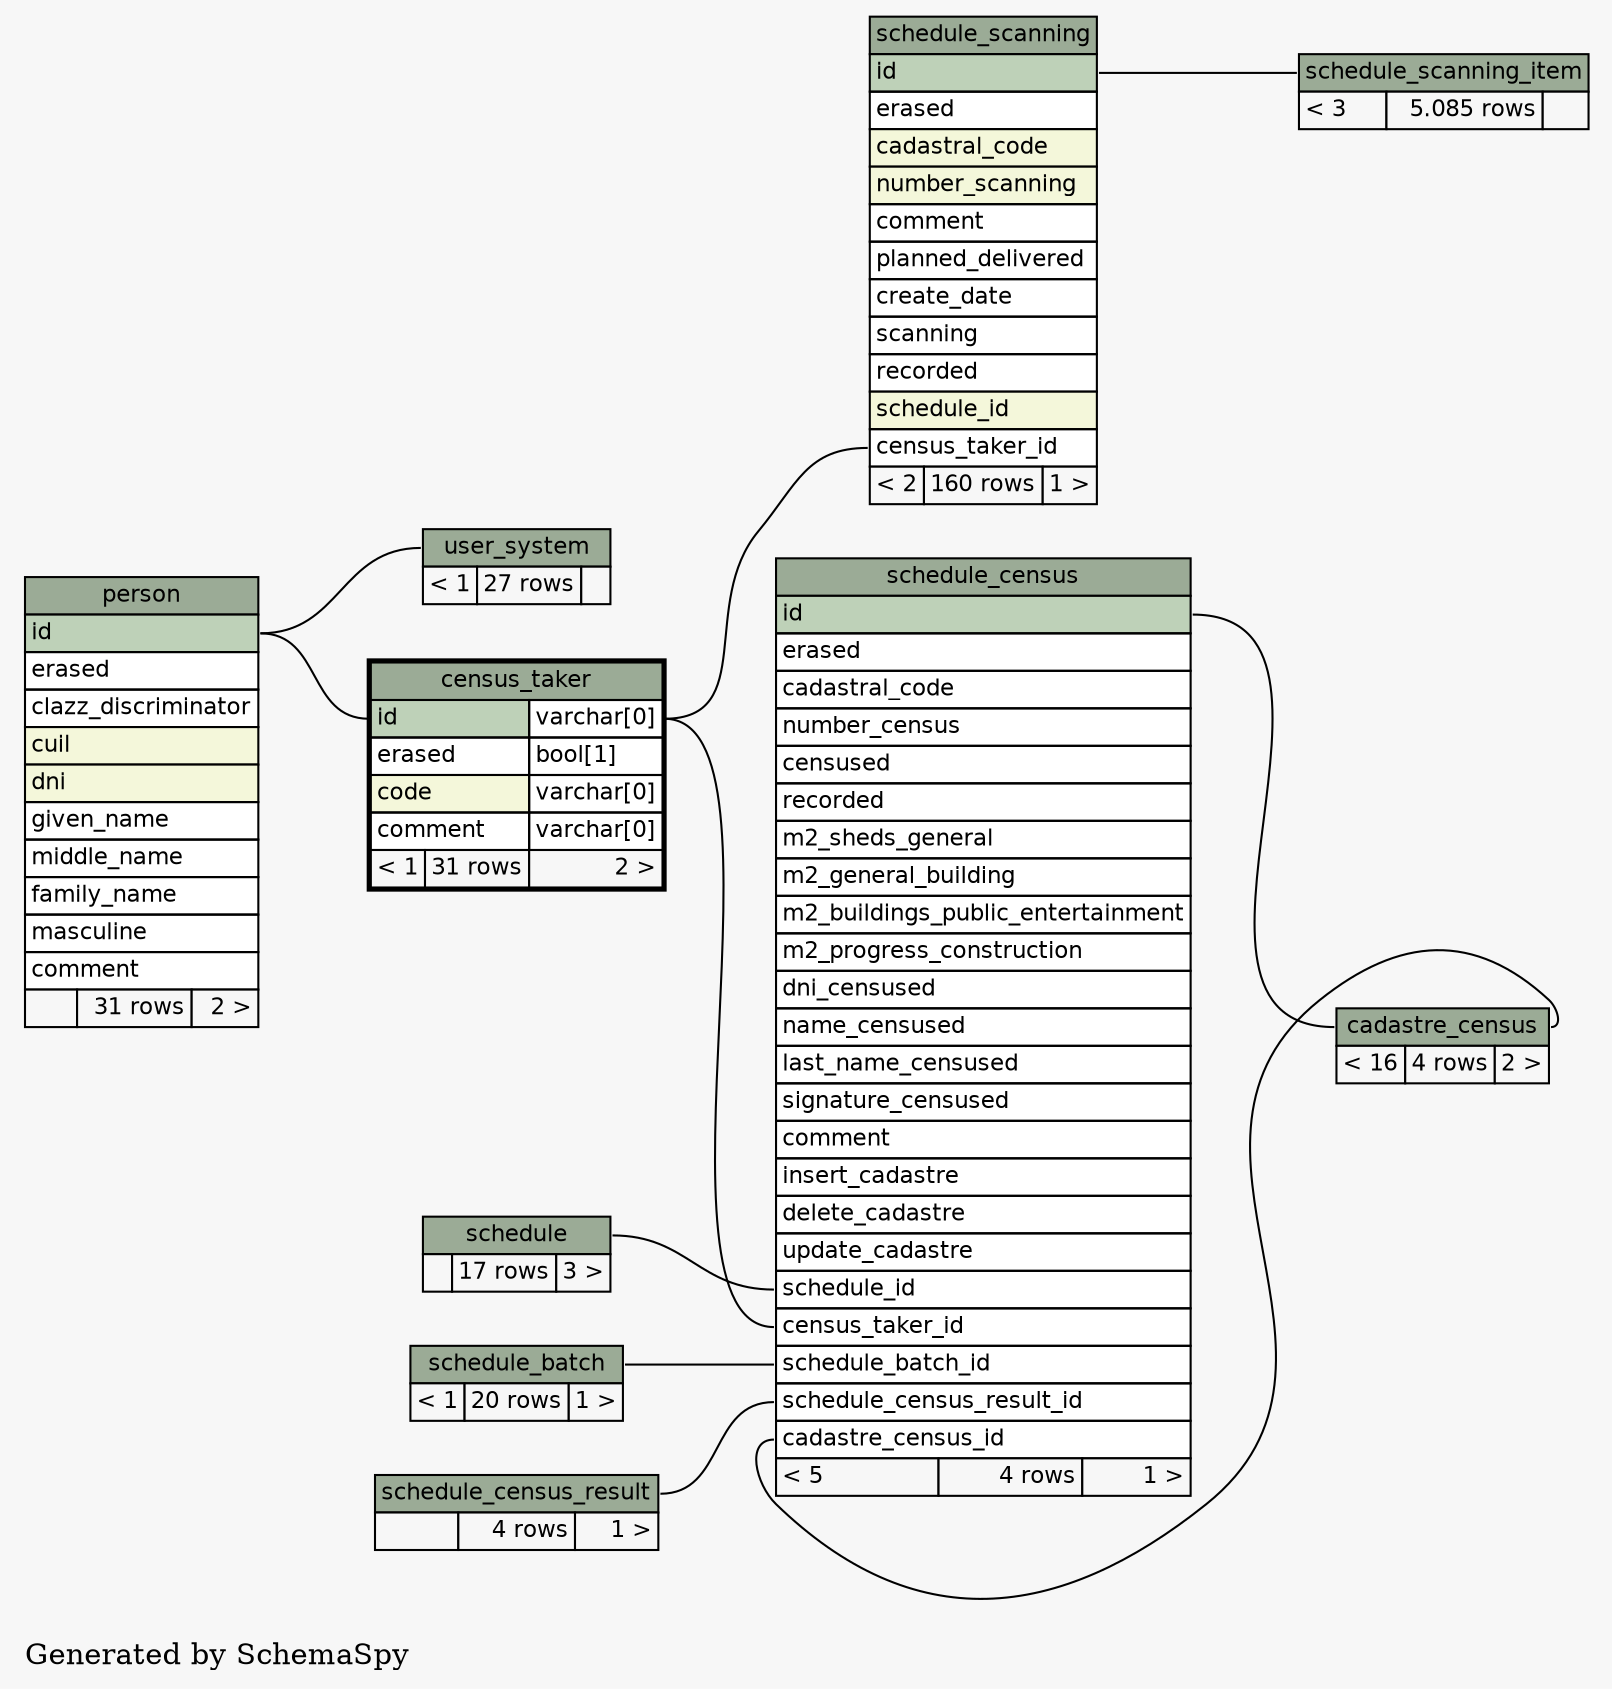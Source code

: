 // dot 2.38.0 on Linux 4.10.0-32-generic
digraph "twoDegreesRelationshipsGraph" {
  graph [
    rankdir="RL"
    bgcolor="#f7f7f7"
    label="\nGenerated by SchemaSpy"
    labeljust="l"
  ];
  node [
    fontname="Helvetica"
    fontsize="11"
    shape="plaintext"
  ];
  edge [
    arrowsize="0.8"
  ];
  "cadastre_census":"cadastre_census.heading":w -> "schedule_census":"id":e [arrowtail=crowodot arrowhead=none];
  "census_taker":"id":w -> "person":"id":e [arrowtail=tee arrowhead=none];
  "schedule_census":"cadastre_census_id":w -> "cadastre_census":"cadastre_census.heading":e [arrowtail=crowtee arrowhead=none];
  "schedule_census":"census_taker_id":w -> "census_taker":"id.type":e [arrowtail=crowtee arrowhead=none];
  "schedule_census":"schedule_batch_id":w -> "schedule_batch":"schedule_batch.heading":e [arrowtail=crowodot arrowhead=none];
  "schedule_census":"schedule_census_result_id":w -> "schedule_census_result":"schedule_census_result.heading":e [arrowtail=crowtee arrowhead=none];
  "schedule_census":"schedule_id":w -> "schedule":"schedule.heading":e [arrowtail=crowtee arrowhead=none];
  "schedule_scanning":"census_taker_id":w -> "census_taker":"id.type":e [arrowtail=crowtee arrowhead=none];
  "schedule_scanning_item":"schedule_scanning_item.heading":w -> "schedule_scanning":"id":e [arrowtail=crowtee arrowhead=none];
  "user_system":"user_system.heading":w -> "person":"id":e [arrowtail=tee arrowhead=none];
  "cadastre_census" [
    label=<
    <TABLE BORDER="0" CELLBORDER="1" CELLSPACING="0" BGCOLOR="#ffffff">
      <TR><TD PORT="cadastre_census.heading" COLSPAN="3" BGCOLOR="#9bab96" ALIGN="CENTER">cadastre_census</TD></TR>
      <TR><TD ALIGN="LEFT" BGCOLOR="#f7f7f7">&lt; 16</TD><TD ALIGN="RIGHT" BGCOLOR="#f7f7f7">4 rows</TD><TD ALIGN="RIGHT" BGCOLOR="#f7f7f7">2 &gt;</TD></TR>
    </TABLE>>
    URL="cadastre_census.html#graph"
    tooltip="cadastre_census"
  ];
  "census_taker" [
    label=<
    <TABLE BORDER="2" CELLBORDER="1" CELLSPACING="0" BGCOLOR="#ffffff">
      <TR><TD PORT="census_taker.heading" COLSPAN="3" BGCOLOR="#9bab96" ALIGN="CENTER">census_taker</TD></TR>
      <TR><TD PORT="id" COLSPAN="2" BGCOLOR="#bed1b8" ALIGN="LEFT">id</TD><TD PORT="id.type" ALIGN="LEFT">varchar[0]</TD></TR>
      <TR><TD PORT="erased" COLSPAN="2" ALIGN="LEFT">erased</TD><TD PORT="erased.type" ALIGN="LEFT">bool[1]</TD></TR>
      <TR><TD PORT="code" COLSPAN="2" BGCOLOR="#f4f7da" ALIGN="LEFT">code</TD><TD PORT="code.type" ALIGN="LEFT">varchar[0]</TD></TR>
      <TR><TD PORT="comment" COLSPAN="2" ALIGN="LEFT">comment</TD><TD PORT="comment.type" ALIGN="LEFT">varchar[0]</TD></TR>
      <TR><TD ALIGN="LEFT" BGCOLOR="#f7f7f7">&lt; 1</TD><TD ALIGN="RIGHT" BGCOLOR="#f7f7f7">31 rows</TD><TD ALIGN="RIGHT" BGCOLOR="#f7f7f7">2 &gt;</TD></TR>
    </TABLE>>
    URL="census_taker.html#"
    tooltip="census_taker"
  ];
  "person" [
    label=<
    <TABLE BORDER="0" CELLBORDER="1" CELLSPACING="0" BGCOLOR="#ffffff">
      <TR><TD PORT="person.heading" COLSPAN="3" BGCOLOR="#9bab96" ALIGN="CENTER">person</TD></TR>
      <TR><TD PORT="id" COLSPAN="3" BGCOLOR="#bed1b8" ALIGN="LEFT">id</TD></TR>
      <TR><TD PORT="erased" COLSPAN="3" ALIGN="LEFT">erased</TD></TR>
      <TR><TD PORT="clazz_discriminator" COLSPAN="3" ALIGN="LEFT">clazz_discriminator</TD></TR>
      <TR><TD PORT="cuil" COLSPAN="3" BGCOLOR="#f4f7da" ALIGN="LEFT">cuil</TD></TR>
      <TR><TD PORT="dni" COLSPAN="3" BGCOLOR="#f4f7da" ALIGN="LEFT">dni</TD></TR>
      <TR><TD PORT="given_name" COLSPAN="3" ALIGN="LEFT">given_name</TD></TR>
      <TR><TD PORT="middle_name" COLSPAN="3" ALIGN="LEFT">middle_name</TD></TR>
      <TR><TD PORT="family_name" COLSPAN="3" ALIGN="LEFT">family_name</TD></TR>
      <TR><TD PORT="masculine" COLSPAN="3" ALIGN="LEFT">masculine</TD></TR>
      <TR><TD PORT="comment" COLSPAN="3" ALIGN="LEFT">comment</TD></TR>
      <TR><TD ALIGN="LEFT" BGCOLOR="#f7f7f7">  </TD><TD ALIGN="RIGHT" BGCOLOR="#f7f7f7">31 rows</TD><TD ALIGN="RIGHT" BGCOLOR="#f7f7f7">2 &gt;</TD></TR>
    </TABLE>>
    URL="person.html#graph"
    tooltip="person"
  ];
  "schedule" [
    label=<
    <TABLE BORDER="0" CELLBORDER="1" CELLSPACING="0" BGCOLOR="#ffffff">
      <TR><TD PORT="schedule.heading" COLSPAN="3" BGCOLOR="#9bab96" ALIGN="CENTER">schedule</TD></TR>
      <TR><TD ALIGN="LEFT" BGCOLOR="#f7f7f7">  </TD><TD ALIGN="RIGHT" BGCOLOR="#f7f7f7">17 rows</TD><TD ALIGN="RIGHT" BGCOLOR="#f7f7f7">3 &gt;</TD></TR>
    </TABLE>>
    URL="schedule.html#graph"
    tooltip="schedule"
  ];
  "schedule_batch" [
    label=<
    <TABLE BORDER="0" CELLBORDER="1" CELLSPACING="0" BGCOLOR="#ffffff">
      <TR><TD PORT="schedule_batch.heading" COLSPAN="3" BGCOLOR="#9bab96" ALIGN="CENTER">schedule_batch</TD></TR>
      <TR><TD ALIGN="LEFT" BGCOLOR="#f7f7f7">&lt; 1</TD><TD ALIGN="RIGHT" BGCOLOR="#f7f7f7">20 rows</TD><TD ALIGN="RIGHT" BGCOLOR="#f7f7f7">1 &gt;</TD></TR>
    </TABLE>>
    URL="schedule_batch.html#graph"
    tooltip="schedule_batch"
  ];
  "schedule_census" [
    label=<
    <TABLE BORDER="0" CELLBORDER="1" CELLSPACING="0" BGCOLOR="#ffffff">
      <TR><TD PORT="schedule_census.heading" COLSPAN="3" BGCOLOR="#9bab96" ALIGN="CENTER">schedule_census</TD></TR>
      <TR><TD PORT="id" COLSPAN="3" BGCOLOR="#bed1b8" ALIGN="LEFT">id</TD></TR>
      <TR><TD PORT="erased" COLSPAN="3" ALIGN="LEFT">erased</TD></TR>
      <TR><TD PORT="cadastral_code" COLSPAN="3" ALIGN="LEFT">cadastral_code</TD></TR>
      <TR><TD PORT="number_census" COLSPAN="3" ALIGN="LEFT">number_census</TD></TR>
      <TR><TD PORT="censused" COLSPAN="3" ALIGN="LEFT">censused</TD></TR>
      <TR><TD PORT="recorded" COLSPAN="3" ALIGN="LEFT">recorded</TD></TR>
      <TR><TD PORT="m2_sheds_general" COLSPAN="3" ALIGN="LEFT">m2_sheds_general</TD></TR>
      <TR><TD PORT="m2_general_building" COLSPAN="3" ALIGN="LEFT">m2_general_building</TD></TR>
      <TR><TD PORT="m2_buildings_public_entertainment" COLSPAN="3" ALIGN="LEFT">m2_buildings_public_entertainment</TD></TR>
      <TR><TD PORT="m2_progress_construction" COLSPAN="3" ALIGN="LEFT">m2_progress_construction</TD></TR>
      <TR><TD PORT="dni_censused" COLSPAN="3" ALIGN="LEFT">dni_censused</TD></TR>
      <TR><TD PORT="name_censused" COLSPAN="3" ALIGN="LEFT">name_censused</TD></TR>
      <TR><TD PORT="last_name_censused" COLSPAN="3" ALIGN="LEFT">last_name_censused</TD></TR>
      <TR><TD PORT="signature_censused" COLSPAN="3" ALIGN="LEFT">signature_censused</TD></TR>
      <TR><TD PORT="comment" COLSPAN="3" ALIGN="LEFT">comment</TD></TR>
      <TR><TD PORT="insert_cadastre" COLSPAN="3" ALIGN="LEFT">insert_cadastre</TD></TR>
      <TR><TD PORT="delete_cadastre" COLSPAN="3" ALIGN="LEFT">delete_cadastre</TD></TR>
      <TR><TD PORT="update_cadastre" COLSPAN="3" ALIGN="LEFT">update_cadastre</TD></TR>
      <TR><TD PORT="schedule_id" COLSPAN="3" ALIGN="LEFT">schedule_id</TD></TR>
      <TR><TD PORT="census_taker_id" COLSPAN="3" ALIGN="LEFT">census_taker_id</TD></TR>
      <TR><TD PORT="schedule_batch_id" COLSPAN="3" ALIGN="LEFT">schedule_batch_id</TD></TR>
      <TR><TD PORT="schedule_census_result_id" COLSPAN="3" ALIGN="LEFT">schedule_census_result_id</TD></TR>
      <TR><TD PORT="cadastre_census_id" COLSPAN="3" ALIGN="LEFT">cadastre_census_id</TD></TR>
      <TR><TD ALIGN="LEFT" BGCOLOR="#f7f7f7">&lt; 5</TD><TD ALIGN="RIGHT" BGCOLOR="#f7f7f7">4 rows</TD><TD ALIGN="RIGHT" BGCOLOR="#f7f7f7">1 &gt;</TD></TR>
    </TABLE>>
    URL="schedule_census.html#graph"
    tooltip="schedule_census"
  ];
  "schedule_census_result" [
    label=<
    <TABLE BORDER="0" CELLBORDER="1" CELLSPACING="0" BGCOLOR="#ffffff">
      <TR><TD PORT="schedule_census_result.heading" COLSPAN="3" BGCOLOR="#9bab96" ALIGN="CENTER">schedule_census_result</TD></TR>
      <TR><TD ALIGN="LEFT" BGCOLOR="#f7f7f7">  </TD><TD ALIGN="RIGHT" BGCOLOR="#f7f7f7">4 rows</TD><TD ALIGN="RIGHT" BGCOLOR="#f7f7f7">1 &gt;</TD></TR>
    </TABLE>>
    URL="schedule_census_result.html#graph"
    tooltip="schedule_census_result"
  ];
  "schedule_scanning" [
    label=<
    <TABLE BORDER="0" CELLBORDER="1" CELLSPACING="0" BGCOLOR="#ffffff">
      <TR><TD PORT="schedule_scanning.heading" COLSPAN="3" BGCOLOR="#9bab96" ALIGN="CENTER">schedule_scanning</TD></TR>
      <TR><TD PORT="id" COLSPAN="3" BGCOLOR="#bed1b8" ALIGN="LEFT">id</TD></TR>
      <TR><TD PORT="erased" COLSPAN="3" ALIGN="LEFT">erased</TD></TR>
      <TR><TD PORT="cadastral_code" COLSPAN="3" BGCOLOR="#f4f7da" ALIGN="LEFT">cadastral_code</TD></TR>
      <TR><TD PORT="number_scanning" COLSPAN="3" BGCOLOR="#f4f7da" ALIGN="LEFT">number_scanning</TD></TR>
      <TR><TD PORT="comment" COLSPAN="3" ALIGN="LEFT">comment</TD></TR>
      <TR><TD PORT="planned_delivered" COLSPAN="3" ALIGN="LEFT">planned_delivered</TD></TR>
      <TR><TD PORT="create_date" COLSPAN="3" ALIGN="LEFT">create_date</TD></TR>
      <TR><TD PORT="scanning" COLSPAN="3" ALIGN="LEFT">scanning</TD></TR>
      <TR><TD PORT="recorded" COLSPAN="3" ALIGN="LEFT">recorded</TD></TR>
      <TR><TD PORT="schedule_id" COLSPAN="3" BGCOLOR="#f4f7da" ALIGN="LEFT">schedule_id</TD></TR>
      <TR><TD PORT="census_taker_id" COLSPAN="3" ALIGN="LEFT">census_taker_id</TD></TR>
      <TR><TD ALIGN="LEFT" BGCOLOR="#f7f7f7">&lt; 2</TD><TD ALIGN="RIGHT" BGCOLOR="#f7f7f7">160 rows</TD><TD ALIGN="RIGHT" BGCOLOR="#f7f7f7">1 &gt;</TD></TR>
    </TABLE>>
    URL="schedule_scanning.html#graph"
    tooltip="schedule_scanning"
  ];
  "schedule_scanning_item" [
    label=<
    <TABLE BORDER="0" CELLBORDER="1" CELLSPACING="0" BGCOLOR="#ffffff">
      <TR><TD PORT="schedule_scanning_item.heading" COLSPAN="3" BGCOLOR="#9bab96" ALIGN="CENTER">schedule_scanning_item</TD></TR>
      <TR><TD ALIGN="LEFT" BGCOLOR="#f7f7f7">&lt; 3</TD><TD ALIGN="RIGHT" BGCOLOR="#f7f7f7">5.085 rows</TD><TD ALIGN="RIGHT" BGCOLOR="#f7f7f7">  </TD></TR>
    </TABLE>>
    URL="schedule_scanning_item.html#graph"
    tooltip="schedule_scanning_item"
  ];
  "user_system" [
    label=<
    <TABLE BORDER="0" CELLBORDER="1" CELLSPACING="0" BGCOLOR="#ffffff">
      <TR><TD PORT="user_system.heading" COLSPAN="3" BGCOLOR="#9bab96" ALIGN="CENTER">user_system</TD></TR>
      <TR><TD ALIGN="LEFT" BGCOLOR="#f7f7f7">&lt; 1</TD><TD ALIGN="RIGHT" BGCOLOR="#f7f7f7">27 rows</TD><TD ALIGN="RIGHT" BGCOLOR="#f7f7f7">  </TD></TR>
    </TABLE>>
    URL="user_system.html#graph"
    tooltip="user_system"
  ];
}
